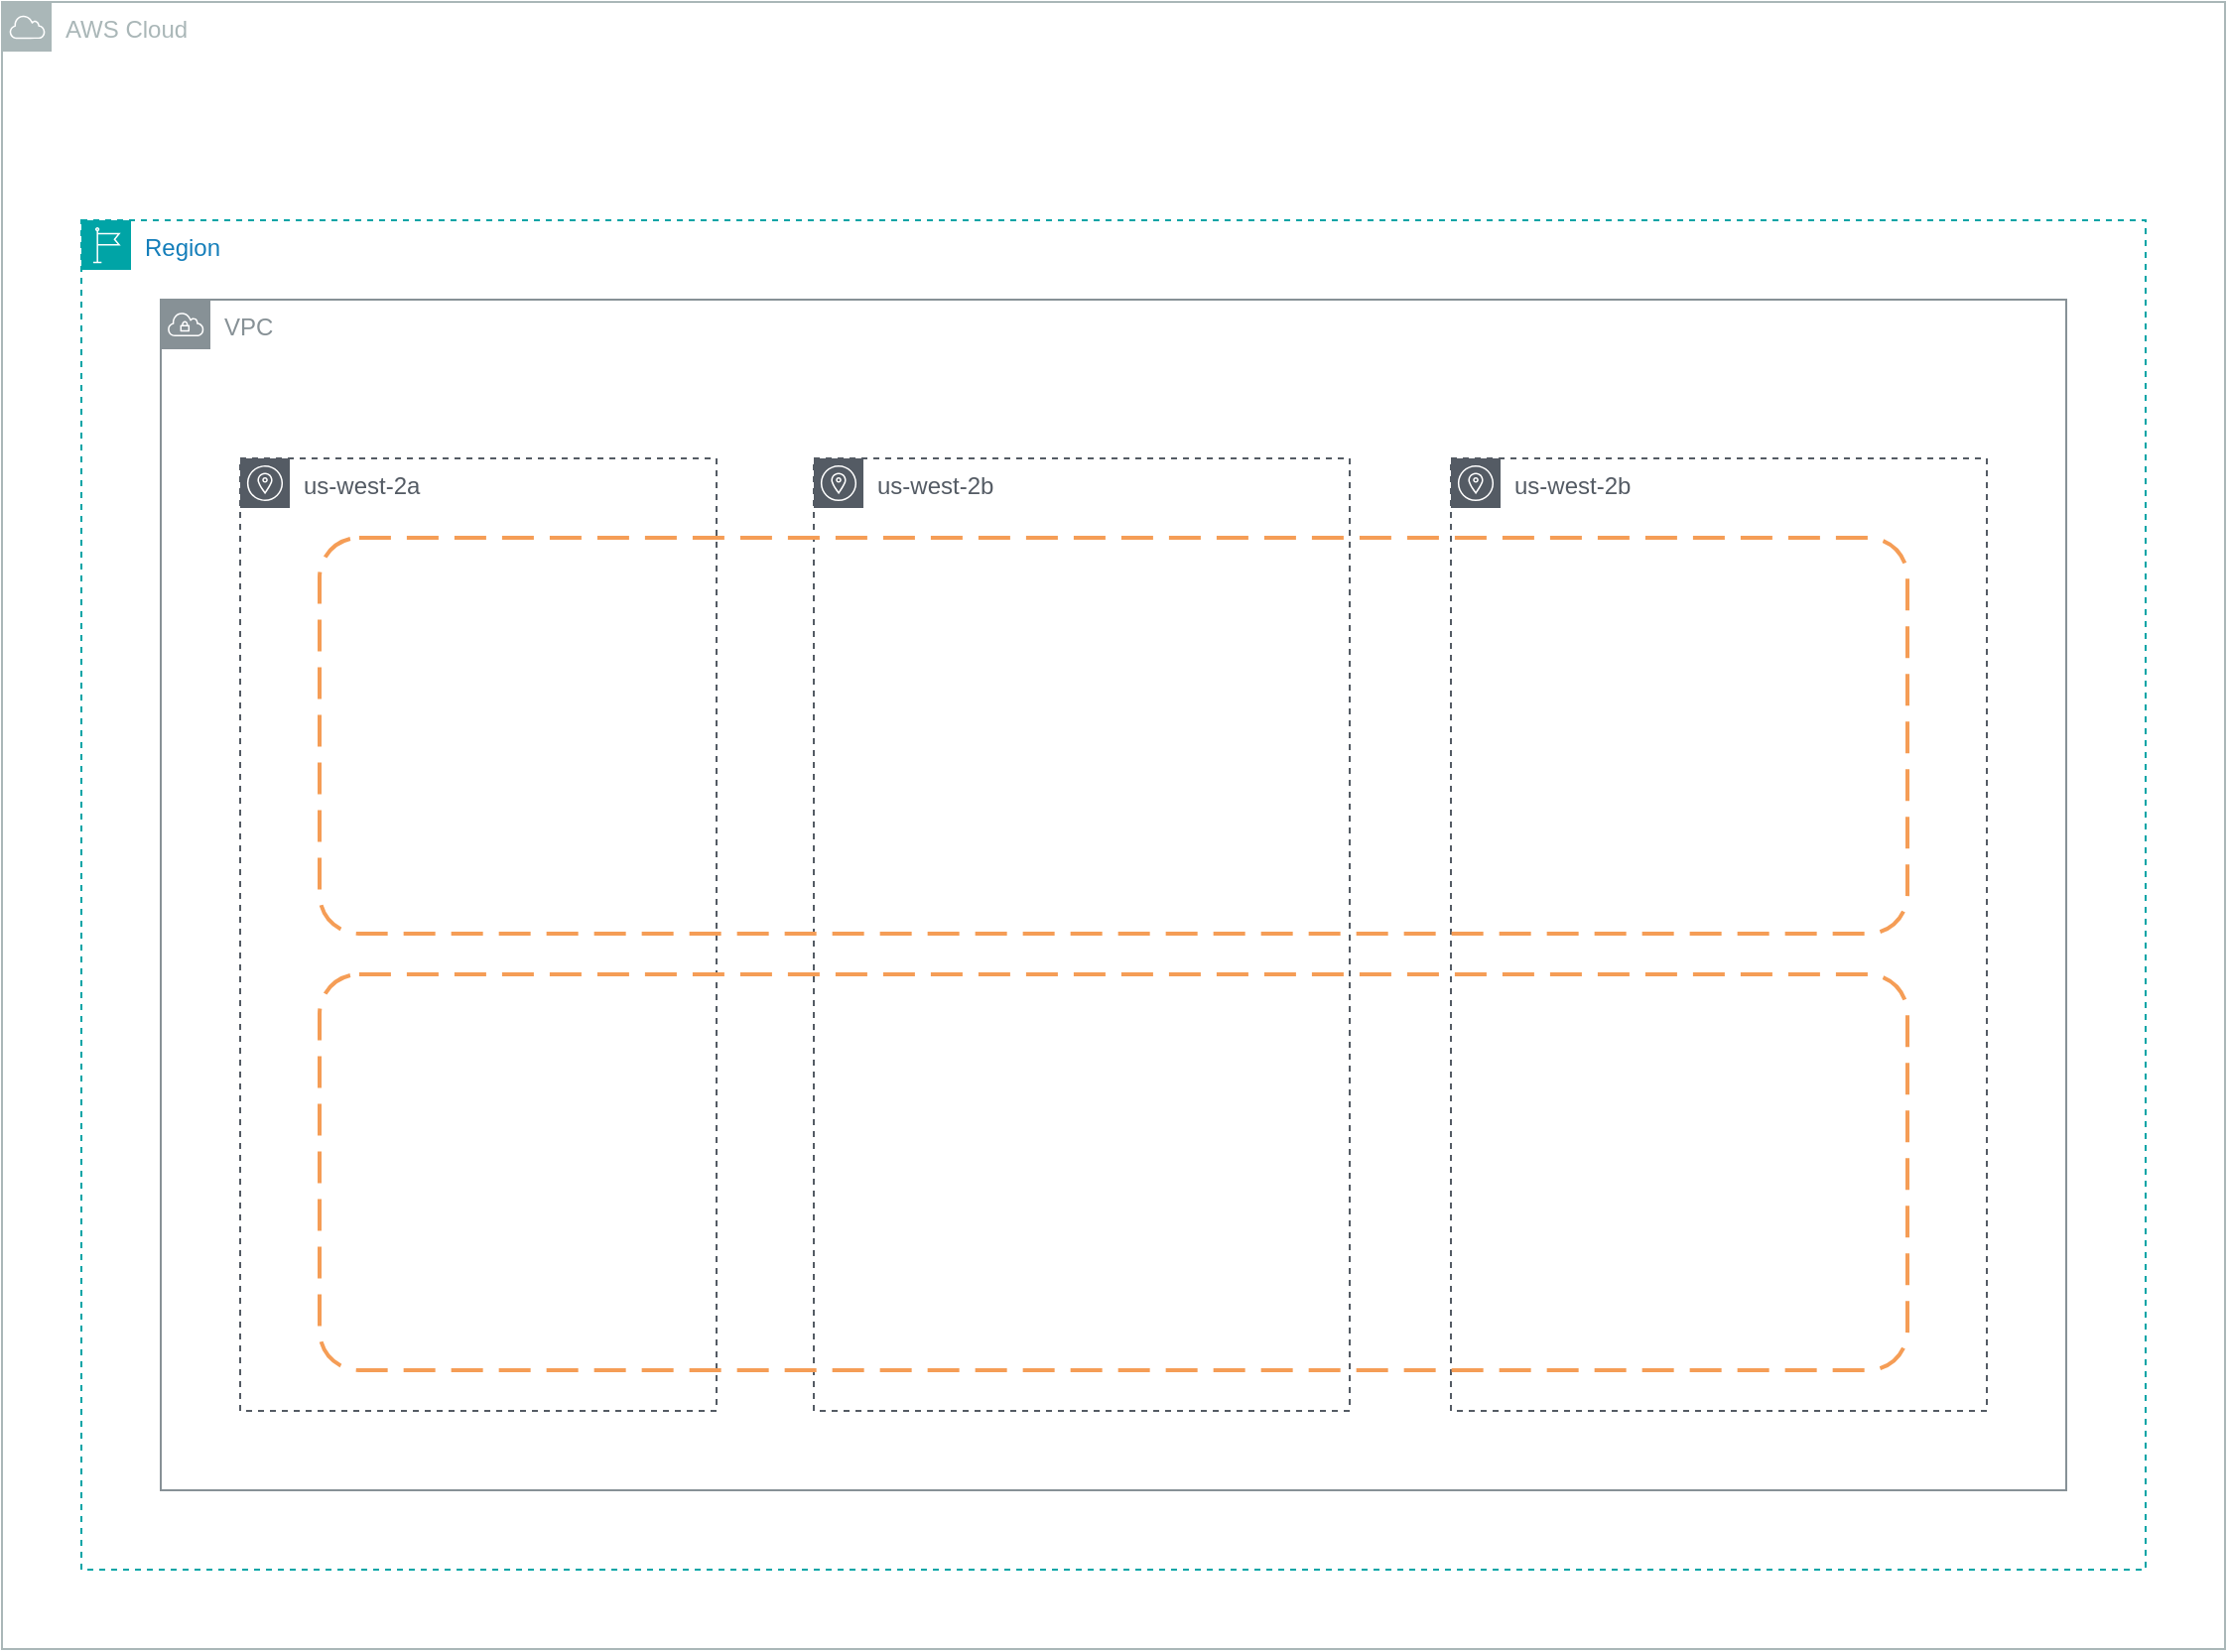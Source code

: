 <mxfile version="22.1.21" type="github">
  <diagram name="Page-1" id="Hcw4UYvVS3bmZ5iQPETo">
    <mxGraphModel dx="1143" dy="746" grid="1" gridSize="10" guides="1" tooltips="1" connect="1" arrows="1" fold="1" page="1" pageScale="1" pageWidth="850" pageHeight="1100" math="0" shadow="0">
      <root>
        <mxCell id="0" />
        <mxCell id="1" parent="0" />
        <mxCell id="vA_yXYNGpYsghTpkuePO-1" value="AWS Cloud" style="sketch=0;outlineConnect=0;gradientColor=none;html=1;whiteSpace=wrap;fontSize=12;fontStyle=0;shape=mxgraph.aws4.group;grIcon=mxgraph.aws4.group_aws_cloud;strokeColor=#AAB7B8;fillColor=none;verticalAlign=top;align=left;spacingLeft=30;fontColor=#AAB7B8;dashed=0;" vertex="1" parent="1">
          <mxGeometry x="40" y="90" width="1120" height="830" as="geometry" />
        </mxCell>
        <mxCell id="vA_yXYNGpYsghTpkuePO-2" value="Region" style="points=[[0,0],[0.25,0],[0.5,0],[0.75,0],[1,0],[1,0.25],[1,0.5],[1,0.75],[1,1],[0.75,1],[0.5,1],[0.25,1],[0,1],[0,0.75],[0,0.5],[0,0.25]];outlineConnect=0;gradientColor=none;html=1;whiteSpace=wrap;fontSize=12;fontStyle=0;container=1;pointerEvents=0;collapsible=0;recursiveResize=0;shape=mxgraph.aws4.group;grIcon=mxgraph.aws4.group_region;strokeColor=#00A4A6;fillColor=none;verticalAlign=top;align=left;spacingLeft=30;fontColor=#147EBA;dashed=1;" vertex="1" parent="1">
          <mxGeometry x="80" y="200" width="1040" height="680" as="geometry" />
        </mxCell>
        <mxCell id="vA_yXYNGpYsghTpkuePO-3" value="VPC" style="sketch=0;outlineConnect=0;gradientColor=none;html=1;whiteSpace=wrap;fontSize=12;fontStyle=0;shape=mxgraph.aws4.group;grIcon=mxgraph.aws4.group_vpc;strokeColor=#879196;fillColor=none;verticalAlign=top;align=left;spacingLeft=30;fontColor=#879196;dashed=0;" vertex="1" parent="vA_yXYNGpYsghTpkuePO-2">
          <mxGeometry x="40" y="40" width="960" height="600" as="geometry" />
        </mxCell>
        <mxCell id="vA_yXYNGpYsghTpkuePO-5" value="us-west-2a" style="sketch=0;outlineConnect=0;gradientColor=none;html=1;whiteSpace=wrap;fontSize=12;fontStyle=0;shape=mxgraph.aws4.group;grIcon=mxgraph.aws4.group_availability_zone;strokeColor=#545B64;fillColor=none;verticalAlign=top;align=left;spacingLeft=30;fontColor=#545B64;dashed=1;" vertex="1" parent="vA_yXYNGpYsghTpkuePO-2">
          <mxGeometry x="80" y="120" width="240" height="480" as="geometry" />
        </mxCell>
        <mxCell id="vA_yXYNGpYsghTpkuePO-9" value="us-west-2b" style="sketch=0;outlineConnect=0;gradientColor=none;html=1;whiteSpace=wrap;fontSize=12;fontStyle=0;shape=mxgraph.aws4.group;grIcon=mxgraph.aws4.group_availability_zone;strokeColor=#545B64;fillColor=none;verticalAlign=top;align=left;spacingLeft=30;fontColor=#545B64;dashed=1;" vertex="1" parent="vA_yXYNGpYsghTpkuePO-2">
          <mxGeometry x="369" y="120" width="270" height="480" as="geometry" />
        </mxCell>
        <mxCell id="vA_yXYNGpYsghTpkuePO-10" value="us-west-2b" style="sketch=0;outlineConnect=0;gradientColor=none;html=1;whiteSpace=wrap;fontSize=12;fontStyle=0;shape=mxgraph.aws4.group;grIcon=mxgraph.aws4.group_availability_zone;strokeColor=#545B64;fillColor=none;verticalAlign=top;align=left;spacingLeft=30;fontColor=#545B64;dashed=1;" vertex="1" parent="vA_yXYNGpYsghTpkuePO-2">
          <mxGeometry x="690" y="120" width="270" height="480" as="geometry" />
        </mxCell>
        <mxCell id="vA_yXYNGpYsghTpkuePO-11" value="" style="rounded=1;arcSize=10;dashed=1;strokeColor=#F59D56;fillColor=none;gradientColor=none;dashPattern=8 4;strokeWidth=2;" vertex="1" parent="vA_yXYNGpYsghTpkuePO-2">
          <mxGeometry x="120" y="160" width="800" height="199.5" as="geometry" />
        </mxCell>
        <mxCell id="vA_yXYNGpYsghTpkuePO-12" value="" style="rounded=1;arcSize=10;dashed=1;strokeColor=#F59D56;fillColor=none;gradientColor=none;dashPattern=8 4;strokeWidth=2;" vertex="1" parent="vA_yXYNGpYsghTpkuePO-2">
          <mxGeometry x="120" y="380" width="800" height="199.5" as="geometry" />
        </mxCell>
      </root>
    </mxGraphModel>
  </diagram>
</mxfile>
